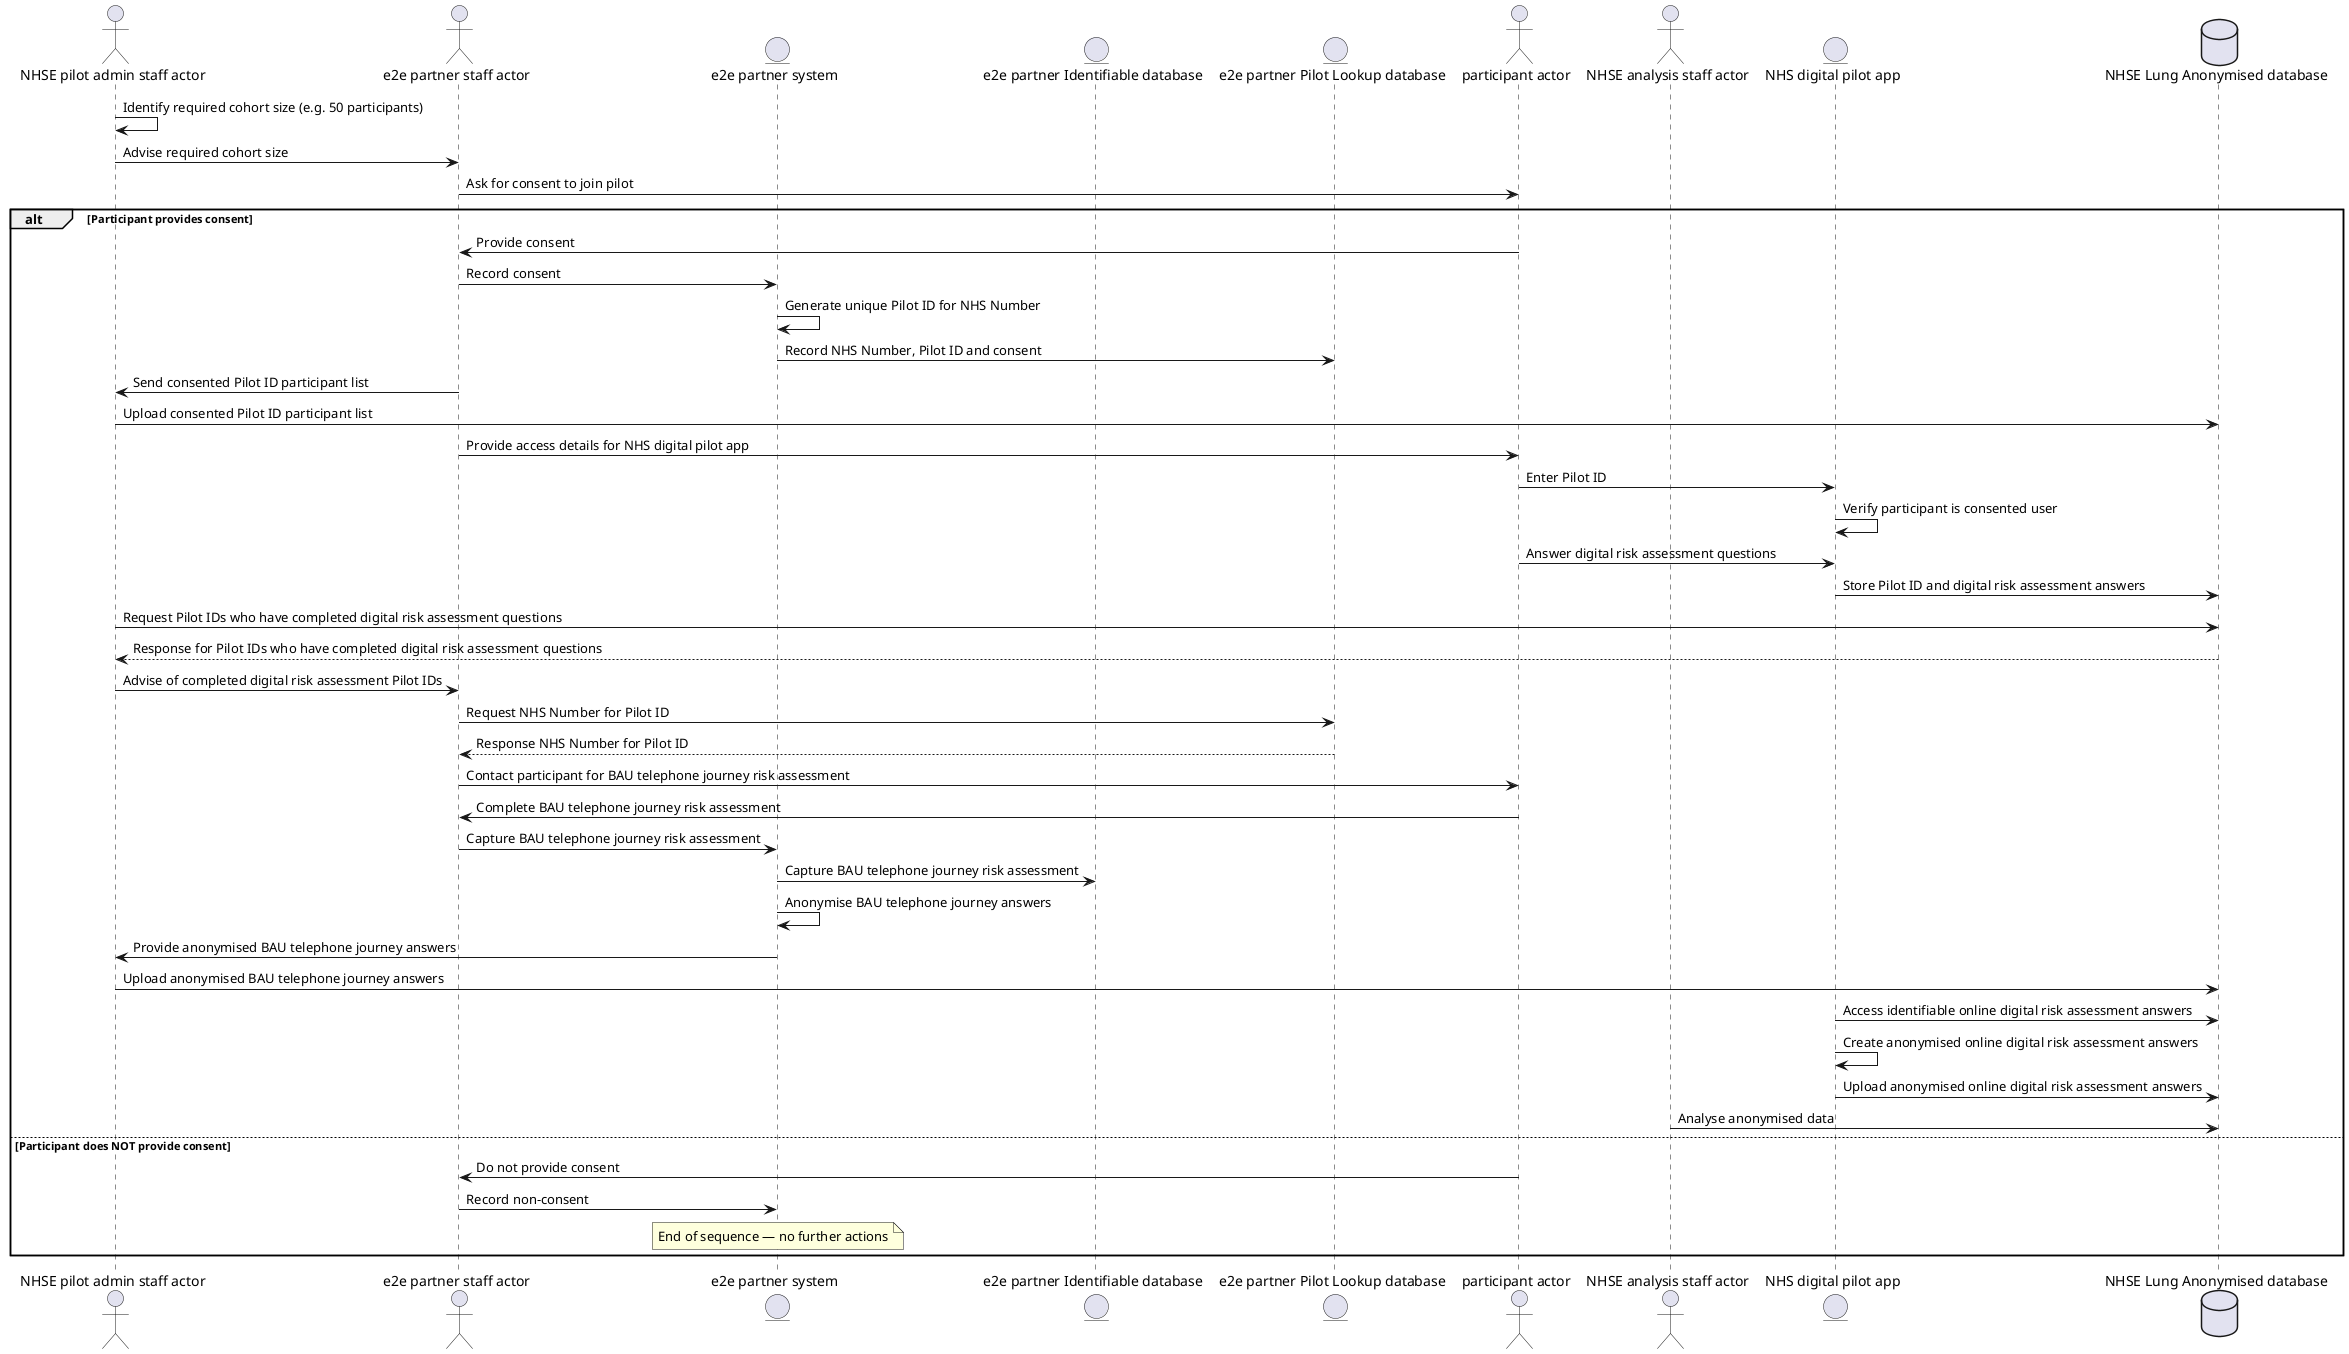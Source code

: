 @startuml
actor "NHSE pilot admin staff actor" as NHSE_Admin
actor "e2e partner staff actor" as E2E_Staff
entity "e2e partner system" as E2E_System
entity "e2e partner Identifiable database" as E2E_ID_DB
entity "e2e partner Pilot Lookup database" as E2E_Pilot_Lookup_DB
actor "participant actor" as Participant
actor "NHSE analysis staff actor" as NHSE_Analysis
entity "NHS digital pilot app" as NHS_App
database "NHSE Lung Anonymised database" as Lung_Anon_DB

' Step 1
NHSE_Admin -> NHSE_Admin: Identify required cohort size (e.g. 50 participants)
' Step 2
NHSE_Admin -> E2E_Staff: Advise required cohort size
' Step 3
E2E_Staff -> Participant: Ask for consent to join pilot

alt Participant provides consent
    ' ALT path one i
    Participant -> E2E_Staff: Provide consent
    ' ALT path one ii
    E2E_Staff -> E2E_System: Record consent
    ' ALT path one iii
    E2E_System -> E2E_System: Generate unique Pilot ID for NHS Number
    ' ALT path one iv
    E2E_System -> E2E_Pilot_Lookup_DB: Record NHS Number, Pilot ID and consent
    ' Step 5
    E2E_Staff -> NHSE_Admin: Send consented Pilot ID participant list
    ' Step 6
    NHSE_Admin -> Lung_Anon_DB: Upload consented Pilot ID participant list
    ' Step 7
    E2E_Staff -> Participant: Provide access details for NHS digital pilot app
    ' Step 8
    Participant -> NHS_App: Enter Pilot ID
    ' Step 9
    NHS_App -> NHS_App: Verify participant is consented user
    ' Step 10
    Participant -> NHS_App: Answer digital risk assessment questions
    ' Step 11
    NHS_App -> Lung_Anon_DB: Store Pilot ID and digital risk assessment answers
    ' Step 11a
    NHSE_Admin -> Lung_Anon_DB: Request Pilot IDs who have completed digital risk assessment questions
    Lung_Anon_DB --> NHSE_Admin: Response for Pilot IDs who have completed digital risk assessment questions
    ' Step 12
    NHSE_Admin -> E2E_Staff: Advise of completed digital risk assessment Pilot IDs
    ' Step 12a
    E2E_Staff -> E2E_Pilot_Lookup_DB: Request NHS Number for Pilot ID
    E2E_Pilot_Lookup_DB --> E2E_Staff: Response NHS Number for Pilot ID
    ' Step 13
    E2E_Staff -> Participant: Contact participant for BAU telephone journey risk assessment
    ' Step 14
    Participant -> E2E_Staff: Complete BAU telephone journey risk assessment
    ' Step 15
    E2E_Staff -> E2E_System: Capture BAU telephone journey risk assessment
    ' Step 15a
    E2E_System -> E2E_ID_DB: Capture BAU telephone journey risk assessment
    ' Step 16
    E2E_System -> E2E_System: Anonymise BAU telephone journey answers
    ' Step 17
    E2E_System -> NHSE_Admin: Provide anonymised BAU telephone journey answers
    ' Step 18
    NHSE_Admin -> Lung_Anon_DB: Upload anonymised BAU telephone journey answers

    ' Step 19
    NHS_App -> Lung_Anon_DB: Access identifiable online digital risk assessment answers
    NHS_App -> NHS_App: Create anonymised online digital risk assessment answers
    ' Step 20
    NHS_App -> Lung_Anon_DB: Upload anonymised online digital risk assessment answers

    ' Step 21
    NHSE_Analysis -> Lung_Anon_DB: Analyse anonymised data
else Participant does NOT provide consent
    ' ALT path two i
    Participant -> E2E_Staff: Do not provide consent
    ' ALT path two ii
    E2E_Staff -> E2E_System: Record non-consent
    ' ALT path two iii
    note over E2E_System: End of sequence — no further actions
end
@enduml
